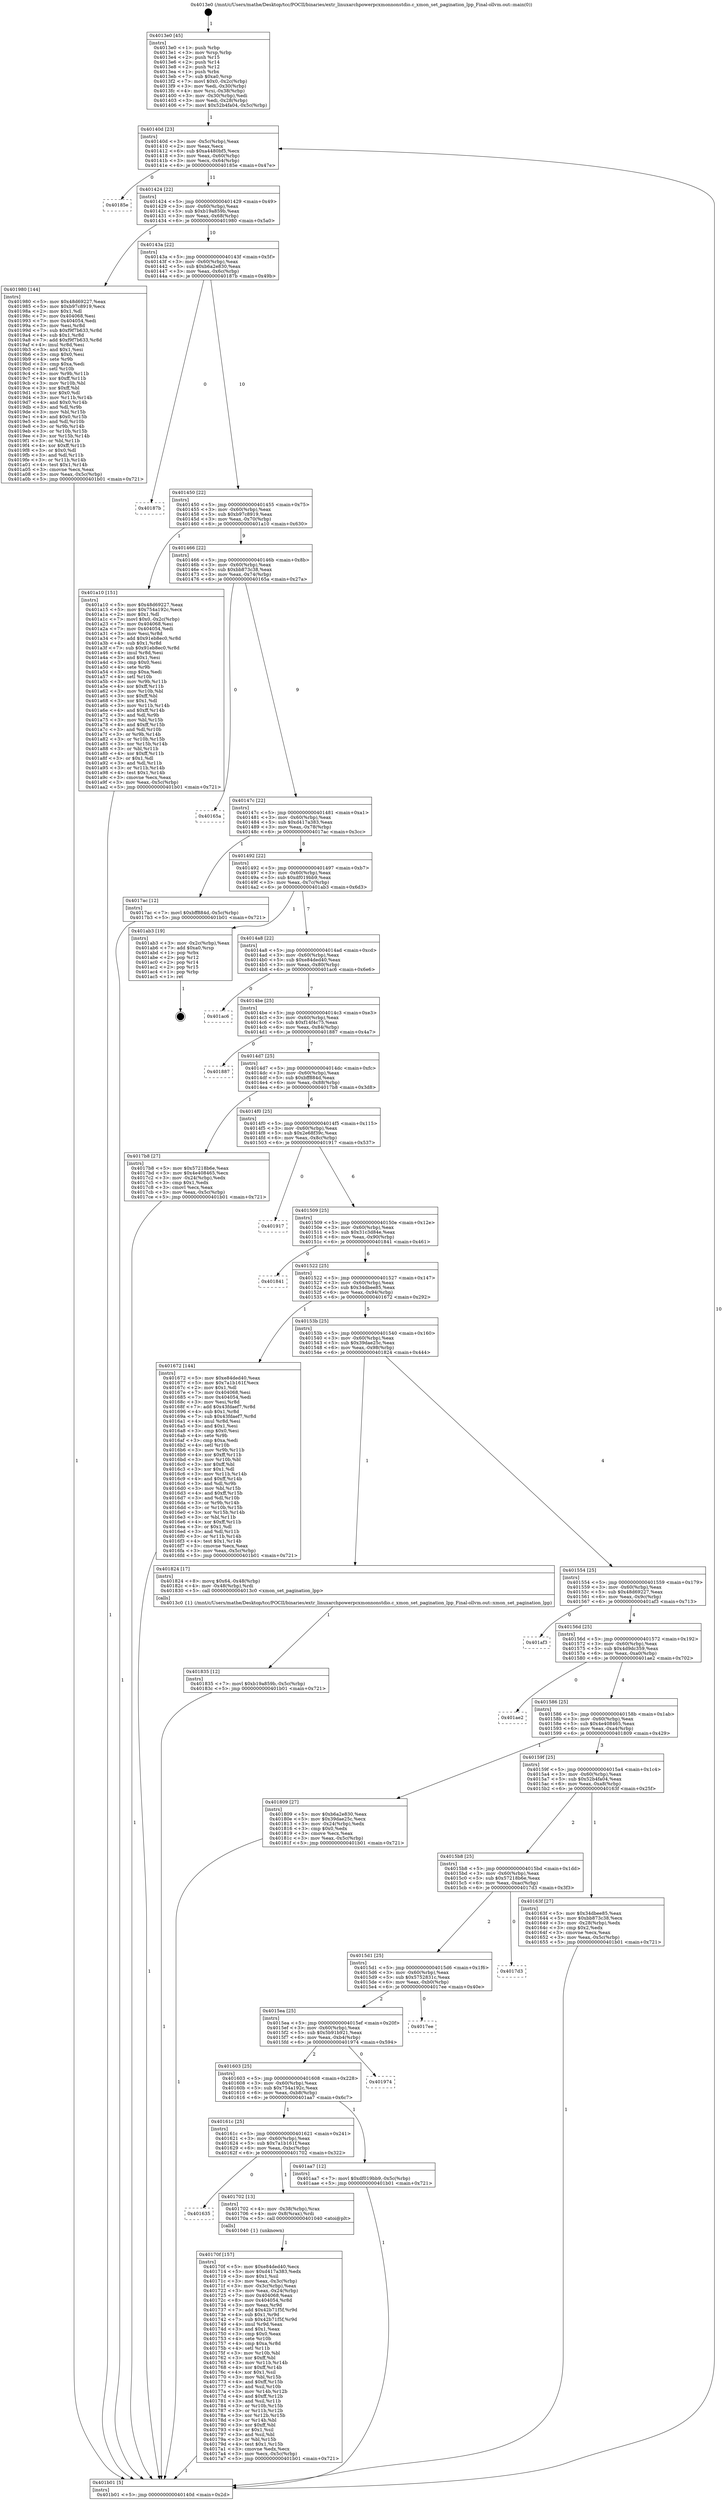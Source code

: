 digraph "0x4013e0" {
  label = "0x4013e0 (/mnt/c/Users/mathe/Desktop/tcc/POCII/binaries/extr_linuxarchpowerpcxmonnonstdio.c_xmon_set_pagination_lpp_Final-ollvm.out::main(0))"
  labelloc = "t"
  node[shape=record]

  Entry [label="",width=0.3,height=0.3,shape=circle,fillcolor=black,style=filled]
  "0x40140d" [label="{
     0x40140d [23]\l
     | [instrs]\l
     &nbsp;&nbsp;0x40140d \<+3\>: mov -0x5c(%rbp),%eax\l
     &nbsp;&nbsp;0x401410 \<+2\>: mov %eax,%ecx\l
     &nbsp;&nbsp;0x401412 \<+6\>: sub $0xa4480bf5,%ecx\l
     &nbsp;&nbsp;0x401418 \<+3\>: mov %eax,-0x60(%rbp)\l
     &nbsp;&nbsp;0x40141b \<+3\>: mov %ecx,-0x64(%rbp)\l
     &nbsp;&nbsp;0x40141e \<+6\>: je 000000000040185e \<main+0x47e\>\l
  }"]
  "0x40185e" [label="{
     0x40185e\l
  }", style=dashed]
  "0x401424" [label="{
     0x401424 [22]\l
     | [instrs]\l
     &nbsp;&nbsp;0x401424 \<+5\>: jmp 0000000000401429 \<main+0x49\>\l
     &nbsp;&nbsp;0x401429 \<+3\>: mov -0x60(%rbp),%eax\l
     &nbsp;&nbsp;0x40142c \<+5\>: sub $0xb19a859b,%eax\l
     &nbsp;&nbsp;0x401431 \<+3\>: mov %eax,-0x68(%rbp)\l
     &nbsp;&nbsp;0x401434 \<+6\>: je 0000000000401980 \<main+0x5a0\>\l
  }"]
  Exit [label="",width=0.3,height=0.3,shape=circle,fillcolor=black,style=filled,peripheries=2]
  "0x401980" [label="{
     0x401980 [144]\l
     | [instrs]\l
     &nbsp;&nbsp;0x401980 \<+5\>: mov $0x48d69227,%eax\l
     &nbsp;&nbsp;0x401985 \<+5\>: mov $0xb97c8919,%ecx\l
     &nbsp;&nbsp;0x40198a \<+2\>: mov $0x1,%dl\l
     &nbsp;&nbsp;0x40198c \<+7\>: mov 0x404068,%esi\l
     &nbsp;&nbsp;0x401993 \<+7\>: mov 0x404054,%edi\l
     &nbsp;&nbsp;0x40199a \<+3\>: mov %esi,%r8d\l
     &nbsp;&nbsp;0x40199d \<+7\>: sub $0xf9f7b633,%r8d\l
     &nbsp;&nbsp;0x4019a4 \<+4\>: sub $0x1,%r8d\l
     &nbsp;&nbsp;0x4019a8 \<+7\>: add $0xf9f7b633,%r8d\l
     &nbsp;&nbsp;0x4019af \<+4\>: imul %r8d,%esi\l
     &nbsp;&nbsp;0x4019b3 \<+3\>: and $0x1,%esi\l
     &nbsp;&nbsp;0x4019b6 \<+3\>: cmp $0x0,%esi\l
     &nbsp;&nbsp;0x4019b9 \<+4\>: sete %r9b\l
     &nbsp;&nbsp;0x4019bd \<+3\>: cmp $0xa,%edi\l
     &nbsp;&nbsp;0x4019c0 \<+4\>: setl %r10b\l
     &nbsp;&nbsp;0x4019c4 \<+3\>: mov %r9b,%r11b\l
     &nbsp;&nbsp;0x4019c7 \<+4\>: xor $0xff,%r11b\l
     &nbsp;&nbsp;0x4019cb \<+3\>: mov %r10b,%bl\l
     &nbsp;&nbsp;0x4019ce \<+3\>: xor $0xff,%bl\l
     &nbsp;&nbsp;0x4019d1 \<+3\>: xor $0x0,%dl\l
     &nbsp;&nbsp;0x4019d4 \<+3\>: mov %r11b,%r14b\l
     &nbsp;&nbsp;0x4019d7 \<+4\>: and $0x0,%r14b\l
     &nbsp;&nbsp;0x4019db \<+3\>: and %dl,%r9b\l
     &nbsp;&nbsp;0x4019de \<+3\>: mov %bl,%r15b\l
     &nbsp;&nbsp;0x4019e1 \<+4\>: and $0x0,%r15b\l
     &nbsp;&nbsp;0x4019e5 \<+3\>: and %dl,%r10b\l
     &nbsp;&nbsp;0x4019e8 \<+3\>: or %r9b,%r14b\l
     &nbsp;&nbsp;0x4019eb \<+3\>: or %r10b,%r15b\l
     &nbsp;&nbsp;0x4019ee \<+3\>: xor %r15b,%r14b\l
     &nbsp;&nbsp;0x4019f1 \<+3\>: or %bl,%r11b\l
     &nbsp;&nbsp;0x4019f4 \<+4\>: xor $0xff,%r11b\l
     &nbsp;&nbsp;0x4019f8 \<+3\>: or $0x0,%dl\l
     &nbsp;&nbsp;0x4019fb \<+3\>: and %dl,%r11b\l
     &nbsp;&nbsp;0x4019fe \<+3\>: or %r11b,%r14b\l
     &nbsp;&nbsp;0x401a01 \<+4\>: test $0x1,%r14b\l
     &nbsp;&nbsp;0x401a05 \<+3\>: cmovne %ecx,%eax\l
     &nbsp;&nbsp;0x401a08 \<+3\>: mov %eax,-0x5c(%rbp)\l
     &nbsp;&nbsp;0x401a0b \<+5\>: jmp 0000000000401b01 \<main+0x721\>\l
  }"]
  "0x40143a" [label="{
     0x40143a [22]\l
     | [instrs]\l
     &nbsp;&nbsp;0x40143a \<+5\>: jmp 000000000040143f \<main+0x5f\>\l
     &nbsp;&nbsp;0x40143f \<+3\>: mov -0x60(%rbp),%eax\l
     &nbsp;&nbsp;0x401442 \<+5\>: sub $0xb6a2e830,%eax\l
     &nbsp;&nbsp;0x401447 \<+3\>: mov %eax,-0x6c(%rbp)\l
     &nbsp;&nbsp;0x40144a \<+6\>: je 000000000040187b \<main+0x49b\>\l
  }"]
  "0x401835" [label="{
     0x401835 [12]\l
     | [instrs]\l
     &nbsp;&nbsp;0x401835 \<+7\>: movl $0xb19a859b,-0x5c(%rbp)\l
     &nbsp;&nbsp;0x40183c \<+5\>: jmp 0000000000401b01 \<main+0x721\>\l
  }"]
  "0x40187b" [label="{
     0x40187b\l
  }", style=dashed]
  "0x401450" [label="{
     0x401450 [22]\l
     | [instrs]\l
     &nbsp;&nbsp;0x401450 \<+5\>: jmp 0000000000401455 \<main+0x75\>\l
     &nbsp;&nbsp;0x401455 \<+3\>: mov -0x60(%rbp),%eax\l
     &nbsp;&nbsp;0x401458 \<+5\>: sub $0xb97c8919,%eax\l
     &nbsp;&nbsp;0x40145d \<+3\>: mov %eax,-0x70(%rbp)\l
     &nbsp;&nbsp;0x401460 \<+6\>: je 0000000000401a10 \<main+0x630\>\l
  }"]
  "0x40170f" [label="{
     0x40170f [157]\l
     | [instrs]\l
     &nbsp;&nbsp;0x40170f \<+5\>: mov $0xe84ded40,%ecx\l
     &nbsp;&nbsp;0x401714 \<+5\>: mov $0xd417a383,%edx\l
     &nbsp;&nbsp;0x401719 \<+3\>: mov $0x1,%sil\l
     &nbsp;&nbsp;0x40171c \<+3\>: mov %eax,-0x3c(%rbp)\l
     &nbsp;&nbsp;0x40171f \<+3\>: mov -0x3c(%rbp),%eax\l
     &nbsp;&nbsp;0x401722 \<+3\>: mov %eax,-0x24(%rbp)\l
     &nbsp;&nbsp;0x401725 \<+7\>: mov 0x404068,%eax\l
     &nbsp;&nbsp;0x40172c \<+8\>: mov 0x404054,%r8d\l
     &nbsp;&nbsp;0x401734 \<+3\>: mov %eax,%r9d\l
     &nbsp;&nbsp;0x401737 \<+7\>: add $0x42b71f5f,%r9d\l
     &nbsp;&nbsp;0x40173e \<+4\>: sub $0x1,%r9d\l
     &nbsp;&nbsp;0x401742 \<+7\>: sub $0x42b71f5f,%r9d\l
     &nbsp;&nbsp;0x401749 \<+4\>: imul %r9d,%eax\l
     &nbsp;&nbsp;0x40174d \<+3\>: and $0x1,%eax\l
     &nbsp;&nbsp;0x401750 \<+3\>: cmp $0x0,%eax\l
     &nbsp;&nbsp;0x401753 \<+4\>: sete %r10b\l
     &nbsp;&nbsp;0x401757 \<+4\>: cmp $0xa,%r8d\l
     &nbsp;&nbsp;0x40175b \<+4\>: setl %r11b\l
     &nbsp;&nbsp;0x40175f \<+3\>: mov %r10b,%bl\l
     &nbsp;&nbsp;0x401762 \<+3\>: xor $0xff,%bl\l
     &nbsp;&nbsp;0x401765 \<+3\>: mov %r11b,%r14b\l
     &nbsp;&nbsp;0x401768 \<+4\>: xor $0xff,%r14b\l
     &nbsp;&nbsp;0x40176c \<+4\>: xor $0x1,%sil\l
     &nbsp;&nbsp;0x401770 \<+3\>: mov %bl,%r15b\l
     &nbsp;&nbsp;0x401773 \<+4\>: and $0xff,%r15b\l
     &nbsp;&nbsp;0x401777 \<+3\>: and %sil,%r10b\l
     &nbsp;&nbsp;0x40177a \<+3\>: mov %r14b,%r12b\l
     &nbsp;&nbsp;0x40177d \<+4\>: and $0xff,%r12b\l
     &nbsp;&nbsp;0x401781 \<+3\>: and %sil,%r11b\l
     &nbsp;&nbsp;0x401784 \<+3\>: or %r10b,%r15b\l
     &nbsp;&nbsp;0x401787 \<+3\>: or %r11b,%r12b\l
     &nbsp;&nbsp;0x40178a \<+3\>: xor %r12b,%r15b\l
     &nbsp;&nbsp;0x40178d \<+3\>: or %r14b,%bl\l
     &nbsp;&nbsp;0x401790 \<+3\>: xor $0xff,%bl\l
     &nbsp;&nbsp;0x401793 \<+4\>: or $0x1,%sil\l
     &nbsp;&nbsp;0x401797 \<+3\>: and %sil,%bl\l
     &nbsp;&nbsp;0x40179a \<+3\>: or %bl,%r15b\l
     &nbsp;&nbsp;0x40179d \<+4\>: test $0x1,%r15b\l
     &nbsp;&nbsp;0x4017a1 \<+3\>: cmovne %edx,%ecx\l
     &nbsp;&nbsp;0x4017a4 \<+3\>: mov %ecx,-0x5c(%rbp)\l
     &nbsp;&nbsp;0x4017a7 \<+5\>: jmp 0000000000401b01 \<main+0x721\>\l
  }"]
  "0x401a10" [label="{
     0x401a10 [151]\l
     | [instrs]\l
     &nbsp;&nbsp;0x401a10 \<+5\>: mov $0x48d69227,%eax\l
     &nbsp;&nbsp;0x401a15 \<+5\>: mov $0x754a192c,%ecx\l
     &nbsp;&nbsp;0x401a1a \<+2\>: mov $0x1,%dl\l
     &nbsp;&nbsp;0x401a1c \<+7\>: movl $0x0,-0x2c(%rbp)\l
     &nbsp;&nbsp;0x401a23 \<+7\>: mov 0x404068,%esi\l
     &nbsp;&nbsp;0x401a2a \<+7\>: mov 0x404054,%edi\l
     &nbsp;&nbsp;0x401a31 \<+3\>: mov %esi,%r8d\l
     &nbsp;&nbsp;0x401a34 \<+7\>: add $0x91eb8ec0,%r8d\l
     &nbsp;&nbsp;0x401a3b \<+4\>: sub $0x1,%r8d\l
     &nbsp;&nbsp;0x401a3f \<+7\>: sub $0x91eb8ec0,%r8d\l
     &nbsp;&nbsp;0x401a46 \<+4\>: imul %r8d,%esi\l
     &nbsp;&nbsp;0x401a4a \<+3\>: and $0x1,%esi\l
     &nbsp;&nbsp;0x401a4d \<+3\>: cmp $0x0,%esi\l
     &nbsp;&nbsp;0x401a50 \<+4\>: sete %r9b\l
     &nbsp;&nbsp;0x401a54 \<+3\>: cmp $0xa,%edi\l
     &nbsp;&nbsp;0x401a57 \<+4\>: setl %r10b\l
     &nbsp;&nbsp;0x401a5b \<+3\>: mov %r9b,%r11b\l
     &nbsp;&nbsp;0x401a5e \<+4\>: xor $0xff,%r11b\l
     &nbsp;&nbsp;0x401a62 \<+3\>: mov %r10b,%bl\l
     &nbsp;&nbsp;0x401a65 \<+3\>: xor $0xff,%bl\l
     &nbsp;&nbsp;0x401a68 \<+3\>: xor $0x1,%dl\l
     &nbsp;&nbsp;0x401a6b \<+3\>: mov %r11b,%r14b\l
     &nbsp;&nbsp;0x401a6e \<+4\>: and $0xff,%r14b\l
     &nbsp;&nbsp;0x401a72 \<+3\>: and %dl,%r9b\l
     &nbsp;&nbsp;0x401a75 \<+3\>: mov %bl,%r15b\l
     &nbsp;&nbsp;0x401a78 \<+4\>: and $0xff,%r15b\l
     &nbsp;&nbsp;0x401a7c \<+3\>: and %dl,%r10b\l
     &nbsp;&nbsp;0x401a7f \<+3\>: or %r9b,%r14b\l
     &nbsp;&nbsp;0x401a82 \<+3\>: or %r10b,%r15b\l
     &nbsp;&nbsp;0x401a85 \<+3\>: xor %r15b,%r14b\l
     &nbsp;&nbsp;0x401a88 \<+3\>: or %bl,%r11b\l
     &nbsp;&nbsp;0x401a8b \<+4\>: xor $0xff,%r11b\l
     &nbsp;&nbsp;0x401a8f \<+3\>: or $0x1,%dl\l
     &nbsp;&nbsp;0x401a92 \<+3\>: and %dl,%r11b\l
     &nbsp;&nbsp;0x401a95 \<+3\>: or %r11b,%r14b\l
     &nbsp;&nbsp;0x401a98 \<+4\>: test $0x1,%r14b\l
     &nbsp;&nbsp;0x401a9c \<+3\>: cmovne %ecx,%eax\l
     &nbsp;&nbsp;0x401a9f \<+3\>: mov %eax,-0x5c(%rbp)\l
     &nbsp;&nbsp;0x401aa2 \<+5\>: jmp 0000000000401b01 \<main+0x721\>\l
  }"]
  "0x401466" [label="{
     0x401466 [22]\l
     | [instrs]\l
     &nbsp;&nbsp;0x401466 \<+5\>: jmp 000000000040146b \<main+0x8b\>\l
     &nbsp;&nbsp;0x40146b \<+3\>: mov -0x60(%rbp),%eax\l
     &nbsp;&nbsp;0x40146e \<+5\>: sub $0xbb873c38,%eax\l
     &nbsp;&nbsp;0x401473 \<+3\>: mov %eax,-0x74(%rbp)\l
     &nbsp;&nbsp;0x401476 \<+6\>: je 000000000040165a \<main+0x27a\>\l
  }"]
  "0x401635" [label="{
     0x401635\l
  }", style=dashed]
  "0x40165a" [label="{
     0x40165a\l
  }", style=dashed]
  "0x40147c" [label="{
     0x40147c [22]\l
     | [instrs]\l
     &nbsp;&nbsp;0x40147c \<+5\>: jmp 0000000000401481 \<main+0xa1\>\l
     &nbsp;&nbsp;0x401481 \<+3\>: mov -0x60(%rbp),%eax\l
     &nbsp;&nbsp;0x401484 \<+5\>: sub $0xd417a383,%eax\l
     &nbsp;&nbsp;0x401489 \<+3\>: mov %eax,-0x78(%rbp)\l
     &nbsp;&nbsp;0x40148c \<+6\>: je 00000000004017ac \<main+0x3cc\>\l
  }"]
  "0x401702" [label="{
     0x401702 [13]\l
     | [instrs]\l
     &nbsp;&nbsp;0x401702 \<+4\>: mov -0x38(%rbp),%rax\l
     &nbsp;&nbsp;0x401706 \<+4\>: mov 0x8(%rax),%rdi\l
     &nbsp;&nbsp;0x40170a \<+5\>: call 0000000000401040 \<atoi@plt\>\l
     | [calls]\l
     &nbsp;&nbsp;0x401040 \{1\} (unknown)\l
  }"]
  "0x4017ac" [label="{
     0x4017ac [12]\l
     | [instrs]\l
     &nbsp;&nbsp;0x4017ac \<+7\>: movl $0xbff884d,-0x5c(%rbp)\l
     &nbsp;&nbsp;0x4017b3 \<+5\>: jmp 0000000000401b01 \<main+0x721\>\l
  }"]
  "0x401492" [label="{
     0x401492 [22]\l
     | [instrs]\l
     &nbsp;&nbsp;0x401492 \<+5\>: jmp 0000000000401497 \<main+0xb7\>\l
     &nbsp;&nbsp;0x401497 \<+3\>: mov -0x60(%rbp),%eax\l
     &nbsp;&nbsp;0x40149a \<+5\>: sub $0xdf019bb9,%eax\l
     &nbsp;&nbsp;0x40149f \<+3\>: mov %eax,-0x7c(%rbp)\l
     &nbsp;&nbsp;0x4014a2 \<+6\>: je 0000000000401ab3 \<main+0x6d3\>\l
  }"]
  "0x40161c" [label="{
     0x40161c [25]\l
     | [instrs]\l
     &nbsp;&nbsp;0x40161c \<+5\>: jmp 0000000000401621 \<main+0x241\>\l
     &nbsp;&nbsp;0x401621 \<+3\>: mov -0x60(%rbp),%eax\l
     &nbsp;&nbsp;0x401624 \<+5\>: sub $0x7a1b161f,%eax\l
     &nbsp;&nbsp;0x401629 \<+6\>: mov %eax,-0xbc(%rbp)\l
     &nbsp;&nbsp;0x40162f \<+6\>: je 0000000000401702 \<main+0x322\>\l
  }"]
  "0x401ab3" [label="{
     0x401ab3 [19]\l
     | [instrs]\l
     &nbsp;&nbsp;0x401ab3 \<+3\>: mov -0x2c(%rbp),%eax\l
     &nbsp;&nbsp;0x401ab6 \<+7\>: add $0xa0,%rsp\l
     &nbsp;&nbsp;0x401abd \<+1\>: pop %rbx\l
     &nbsp;&nbsp;0x401abe \<+2\>: pop %r12\l
     &nbsp;&nbsp;0x401ac0 \<+2\>: pop %r14\l
     &nbsp;&nbsp;0x401ac2 \<+2\>: pop %r15\l
     &nbsp;&nbsp;0x401ac4 \<+1\>: pop %rbp\l
     &nbsp;&nbsp;0x401ac5 \<+1\>: ret\l
  }"]
  "0x4014a8" [label="{
     0x4014a8 [22]\l
     | [instrs]\l
     &nbsp;&nbsp;0x4014a8 \<+5\>: jmp 00000000004014ad \<main+0xcd\>\l
     &nbsp;&nbsp;0x4014ad \<+3\>: mov -0x60(%rbp),%eax\l
     &nbsp;&nbsp;0x4014b0 \<+5\>: sub $0xe84ded40,%eax\l
     &nbsp;&nbsp;0x4014b5 \<+3\>: mov %eax,-0x80(%rbp)\l
     &nbsp;&nbsp;0x4014b8 \<+6\>: je 0000000000401ac6 \<main+0x6e6\>\l
  }"]
  "0x401aa7" [label="{
     0x401aa7 [12]\l
     | [instrs]\l
     &nbsp;&nbsp;0x401aa7 \<+7\>: movl $0xdf019bb9,-0x5c(%rbp)\l
     &nbsp;&nbsp;0x401aae \<+5\>: jmp 0000000000401b01 \<main+0x721\>\l
  }"]
  "0x401ac6" [label="{
     0x401ac6\l
  }", style=dashed]
  "0x4014be" [label="{
     0x4014be [25]\l
     | [instrs]\l
     &nbsp;&nbsp;0x4014be \<+5\>: jmp 00000000004014c3 \<main+0xe3\>\l
     &nbsp;&nbsp;0x4014c3 \<+3\>: mov -0x60(%rbp),%eax\l
     &nbsp;&nbsp;0x4014c6 \<+5\>: sub $0xf14f4c75,%eax\l
     &nbsp;&nbsp;0x4014cb \<+6\>: mov %eax,-0x84(%rbp)\l
     &nbsp;&nbsp;0x4014d1 \<+6\>: je 0000000000401887 \<main+0x4a7\>\l
  }"]
  "0x401603" [label="{
     0x401603 [25]\l
     | [instrs]\l
     &nbsp;&nbsp;0x401603 \<+5\>: jmp 0000000000401608 \<main+0x228\>\l
     &nbsp;&nbsp;0x401608 \<+3\>: mov -0x60(%rbp),%eax\l
     &nbsp;&nbsp;0x40160b \<+5\>: sub $0x754a192c,%eax\l
     &nbsp;&nbsp;0x401610 \<+6\>: mov %eax,-0xb8(%rbp)\l
     &nbsp;&nbsp;0x401616 \<+6\>: je 0000000000401aa7 \<main+0x6c7\>\l
  }"]
  "0x401887" [label="{
     0x401887\l
  }", style=dashed]
  "0x4014d7" [label="{
     0x4014d7 [25]\l
     | [instrs]\l
     &nbsp;&nbsp;0x4014d7 \<+5\>: jmp 00000000004014dc \<main+0xfc\>\l
     &nbsp;&nbsp;0x4014dc \<+3\>: mov -0x60(%rbp),%eax\l
     &nbsp;&nbsp;0x4014df \<+5\>: sub $0xbff884d,%eax\l
     &nbsp;&nbsp;0x4014e4 \<+6\>: mov %eax,-0x88(%rbp)\l
     &nbsp;&nbsp;0x4014ea \<+6\>: je 00000000004017b8 \<main+0x3d8\>\l
  }"]
  "0x401974" [label="{
     0x401974\l
  }", style=dashed]
  "0x4017b8" [label="{
     0x4017b8 [27]\l
     | [instrs]\l
     &nbsp;&nbsp;0x4017b8 \<+5\>: mov $0x57218b6e,%eax\l
     &nbsp;&nbsp;0x4017bd \<+5\>: mov $0x4e408465,%ecx\l
     &nbsp;&nbsp;0x4017c2 \<+3\>: mov -0x24(%rbp),%edx\l
     &nbsp;&nbsp;0x4017c5 \<+3\>: cmp $0x1,%edx\l
     &nbsp;&nbsp;0x4017c8 \<+3\>: cmovl %ecx,%eax\l
     &nbsp;&nbsp;0x4017cb \<+3\>: mov %eax,-0x5c(%rbp)\l
     &nbsp;&nbsp;0x4017ce \<+5\>: jmp 0000000000401b01 \<main+0x721\>\l
  }"]
  "0x4014f0" [label="{
     0x4014f0 [25]\l
     | [instrs]\l
     &nbsp;&nbsp;0x4014f0 \<+5\>: jmp 00000000004014f5 \<main+0x115\>\l
     &nbsp;&nbsp;0x4014f5 \<+3\>: mov -0x60(%rbp),%eax\l
     &nbsp;&nbsp;0x4014f8 \<+5\>: sub $0x2e68f39c,%eax\l
     &nbsp;&nbsp;0x4014fd \<+6\>: mov %eax,-0x8c(%rbp)\l
     &nbsp;&nbsp;0x401503 \<+6\>: je 0000000000401917 \<main+0x537\>\l
  }"]
  "0x4015ea" [label="{
     0x4015ea [25]\l
     | [instrs]\l
     &nbsp;&nbsp;0x4015ea \<+5\>: jmp 00000000004015ef \<main+0x20f\>\l
     &nbsp;&nbsp;0x4015ef \<+3\>: mov -0x60(%rbp),%eax\l
     &nbsp;&nbsp;0x4015f2 \<+5\>: sub $0x5b91b921,%eax\l
     &nbsp;&nbsp;0x4015f7 \<+6\>: mov %eax,-0xb4(%rbp)\l
     &nbsp;&nbsp;0x4015fd \<+6\>: je 0000000000401974 \<main+0x594\>\l
  }"]
  "0x401917" [label="{
     0x401917\l
  }", style=dashed]
  "0x401509" [label="{
     0x401509 [25]\l
     | [instrs]\l
     &nbsp;&nbsp;0x401509 \<+5\>: jmp 000000000040150e \<main+0x12e\>\l
     &nbsp;&nbsp;0x40150e \<+3\>: mov -0x60(%rbp),%eax\l
     &nbsp;&nbsp;0x401511 \<+5\>: sub $0x31c3d84e,%eax\l
     &nbsp;&nbsp;0x401516 \<+6\>: mov %eax,-0x90(%rbp)\l
     &nbsp;&nbsp;0x40151c \<+6\>: je 0000000000401841 \<main+0x461\>\l
  }"]
  "0x4017ee" [label="{
     0x4017ee\l
  }", style=dashed]
  "0x401841" [label="{
     0x401841\l
  }", style=dashed]
  "0x401522" [label="{
     0x401522 [25]\l
     | [instrs]\l
     &nbsp;&nbsp;0x401522 \<+5\>: jmp 0000000000401527 \<main+0x147\>\l
     &nbsp;&nbsp;0x401527 \<+3\>: mov -0x60(%rbp),%eax\l
     &nbsp;&nbsp;0x40152a \<+5\>: sub $0x34dbee85,%eax\l
     &nbsp;&nbsp;0x40152f \<+6\>: mov %eax,-0x94(%rbp)\l
     &nbsp;&nbsp;0x401535 \<+6\>: je 0000000000401672 \<main+0x292\>\l
  }"]
  "0x4015d1" [label="{
     0x4015d1 [25]\l
     | [instrs]\l
     &nbsp;&nbsp;0x4015d1 \<+5\>: jmp 00000000004015d6 \<main+0x1f6\>\l
     &nbsp;&nbsp;0x4015d6 \<+3\>: mov -0x60(%rbp),%eax\l
     &nbsp;&nbsp;0x4015d9 \<+5\>: sub $0x5752831c,%eax\l
     &nbsp;&nbsp;0x4015de \<+6\>: mov %eax,-0xb0(%rbp)\l
     &nbsp;&nbsp;0x4015e4 \<+6\>: je 00000000004017ee \<main+0x40e\>\l
  }"]
  "0x401672" [label="{
     0x401672 [144]\l
     | [instrs]\l
     &nbsp;&nbsp;0x401672 \<+5\>: mov $0xe84ded40,%eax\l
     &nbsp;&nbsp;0x401677 \<+5\>: mov $0x7a1b161f,%ecx\l
     &nbsp;&nbsp;0x40167c \<+2\>: mov $0x1,%dl\l
     &nbsp;&nbsp;0x40167e \<+7\>: mov 0x404068,%esi\l
     &nbsp;&nbsp;0x401685 \<+7\>: mov 0x404054,%edi\l
     &nbsp;&nbsp;0x40168c \<+3\>: mov %esi,%r8d\l
     &nbsp;&nbsp;0x40168f \<+7\>: add $0x43fdaef7,%r8d\l
     &nbsp;&nbsp;0x401696 \<+4\>: sub $0x1,%r8d\l
     &nbsp;&nbsp;0x40169a \<+7\>: sub $0x43fdaef7,%r8d\l
     &nbsp;&nbsp;0x4016a1 \<+4\>: imul %r8d,%esi\l
     &nbsp;&nbsp;0x4016a5 \<+3\>: and $0x1,%esi\l
     &nbsp;&nbsp;0x4016a8 \<+3\>: cmp $0x0,%esi\l
     &nbsp;&nbsp;0x4016ab \<+4\>: sete %r9b\l
     &nbsp;&nbsp;0x4016af \<+3\>: cmp $0xa,%edi\l
     &nbsp;&nbsp;0x4016b2 \<+4\>: setl %r10b\l
     &nbsp;&nbsp;0x4016b6 \<+3\>: mov %r9b,%r11b\l
     &nbsp;&nbsp;0x4016b9 \<+4\>: xor $0xff,%r11b\l
     &nbsp;&nbsp;0x4016bd \<+3\>: mov %r10b,%bl\l
     &nbsp;&nbsp;0x4016c0 \<+3\>: xor $0xff,%bl\l
     &nbsp;&nbsp;0x4016c3 \<+3\>: xor $0x1,%dl\l
     &nbsp;&nbsp;0x4016c6 \<+3\>: mov %r11b,%r14b\l
     &nbsp;&nbsp;0x4016c9 \<+4\>: and $0xff,%r14b\l
     &nbsp;&nbsp;0x4016cd \<+3\>: and %dl,%r9b\l
     &nbsp;&nbsp;0x4016d0 \<+3\>: mov %bl,%r15b\l
     &nbsp;&nbsp;0x4016d3 \<+4\>: and $0xff,%r15b\l
     &nbsp;&nbsp;0x4016d7 \<+3\>: and %dl,%r10b\l
     &nbsp;&nbsp;0x4016da \<+3\>: or %r9b,%r14b\l
     &nbsp;&nbsp;0x4016dd \<+3\>: or %r10b,%r15b\l
     &nbsp;&nbsp;0x4016e0 \<+3\>: xor %r15b,%r14b\l
     &nbsp;&nbsp;0x4016e3 \<+3\>: or %bl,%r11b\l
     &nbsp;&nbsp;0x4016e6 \<+4\>: xor $0xff,%r11b\l
     &nbsp;&nbsp;0x4016ea \<+3\>: or $0x1,%dl\l
     &nbsp;&nbsp;0x4016ed \<+3\>: and %dl,%r11b\l
     &nbsp;&nbsp;0x4016f0 \<+3\>: or %r11b,%r14b\l
     &nbsp;&nbsp;0x4016f3 \<+4\>: test $0x1,%r14b\l
     &nbsp;&nbsp;0x4016f7 \<+3\>: cmovne %ecx,%eax\l
     &nbsp;&nbsp;0x4016fa \<+3\>: mov %eax,-0x5c(%rbp)\l
     &nbsp;&nbsp;0x4016fd \<+5\>: jmp 0000000000401b01 \<main+0x721\>\l
  }"]
  "0x40153b" [label="{
     0x40153b [25]\l
     | [instrs]\l
     &nbsp;&nbsp;0x40153b \<+5\>: jmp 0000000000401540 \<main+0x160\>\l
     &nbsp;&nbsp;0x401540 \<+3\>: mov -0x60(%rbp),%eax\l
     &nbsp;&nbsp;0x401543 \<+5\>: sub $0x39dae25c,%eax\l
     &nbsp;&nbsp;0x401548 \<+6\>: mov %eax,-0x98(%rbp)\l
     &nbsp;&nbsp;0x40154e \<+6\>: je 0000000000401824 \<main+0x444\>\l
  }"]
  "0x4017d3" [label="{
     0x4017d3\l
  }", style=dashed]
  "0x401824" [label="{
     0x401824 [17]\l
     | [instrs]\l
     &nbsp;&nbsp;0x401824 \<+8\>: movq $0x64,-0x48(%rbp)\l
     &nbsp;&nbsp;0x40182c \<+4\>: mov -0x48(%rbp),%rdi\l
     &nbsp;&nbsp;0x401830 \<+5\>: call 00000000004013c0 \<xmon_set_pagination_lpp\>\l
     | [calls]\l
     &nbsp;&nbsp;0x4013c0 \{1\} (/mnt/c/Users/mathe/Desktop/tcc/POCII/binaries/extr_linuxarchpowerpcxmonnonstdio.c_xmon_set_pagination_lpp_Final-ollvm.out::xmon_set_pagination_lpp)\l
  }"]
  "0x401554" [label="{
     0x401554 [25]\l
     | [instrs]\l
     &nbsp;&nbsp;0x401554 \<+5\>: jmp 0000000000401559 \<main+0x179\>\l
     &nbsp;&nbsp;0x401559 \<+3\>: mov -0x60(%rbp),%eax\l
     &nbsp;&nbsp;0x40155c \<+5\>: sub $0x48d69227,%eax\l
     &nbsp;&nbsp;0x401561 \<+6\>: mov %eax,-0x9c(%rbp)\l
     &nbsp;&nbsp;0x401567 \<+6\>: je 0000000000401af3 \<main+0x713\>\l
  }"]
  "0x4013e0" [label="{
     0x4013e0 [45]\l
     | [instrs]\l
     &nbsp;&nbsp;0x4013e0 \<+1\>: push %rbp\l
     &nbsp;&nbsp;0x4013e1 \<+3\>: mov %rsp,%rbp\l
     &nbsp;&nbsp;0x4013e4 \<+2\>: push %r15\l
     &nbsp;&nbsp;0x4013e6 \<+2\>: push %r14\l
     &nbsp;&nbsp;0x4013e8 \<+2\>: push %r12\l
     &nbsp;&nbsp;0x4013ea \<+1\>: push %rbx\l
     &nbsp;&nbsp;0x4013eb \<+7\>: sub $0xa0,%rsp\l
     &nbsp;&nbsp;0x4013f2 \<+7\>: movl $0x0,-0x2c(%rbp)\l
     &nbsp;&nbsp;0x4013f9 \<+3\>: mov %edi,-0x30(%rbp)\l
     &nbsp;&nbsp;0x4013fc \<+4\>: mov %rsi,-0x38(%rbp)\l
     &nbsp;&nbsp;0x401400 \<+3\>: mov -0x30(%rbp),%edi\l
     &nbsp;&nbsp;0x401403 \<+3\>: mov %edi,-0x28(%rbp)\l
     &nbsp;&nbsp;0x401406 \<+7\>: movl $0x52b4fa04,-0x5c(%rbp)\l
  }"]
  "0x401af3" [label="{
     0x401af3\l
  }", style=dashed]
  "0x40156d" [label="{
     0x40156d [25]\l
     | [instrs]\l
     &nbsp;&nbsp;0x40156d \<+5\>: jmp 0000000000401572 \<main+0x192\>\l
     &nbsp;&nbsp;0x401572 \<+3\>: mov -0x60(%rbp),%eax\l
     &nbsp;&nbsp;0x401575 \<+5\>: sub $0x4d9dc359,%eax\l
     &nbsp;&nbsp;0x40157a \<+6\>: mov %eax,-0xa0(%rbp)\l
     &nbsp;&nbsp;0x401580 \<+6\>: je 0000000000401ae2 \<main+0x702\>\l
  }"]
  "0x401b01" [label="{
     0x401b01 [5]\l
     | [instrs]\l
     &nbsp;&nbsp;0x401b01 \<+5\>: jmp 000000000040140d \<main+0x2d\>\l
  }"]
  "0x401ae2" [label="{
     0x401ae2\l
  }", style=dashed]
  "0x401586" [label="{
     0x401586 [25]\l
     | [instrs]\l
     &nbsp;&nbsp;0x401586 \<+5\>: jmp 000000000040158b \<main+0x1ab\>\l
     &nbsp;&nbsp;0x40158b \<+3\>: mov -0x60(%rbp),%eax\l
     &nbsp;&nbsp;0x40158e \<+5\>: sub $0x4e408465,%eax\l
     &nbsp;&nbsp;0x401593 \<+6\>: mov %eax,-0xa4(%rbp)\l
     &nbsp;&nbsp;0x401599 \<+6\>: je 0000000000401809 \<main+0x429\>\l
  }"]
  "0x4015b8" [label="{
     0x4015b8 [25]\l
     | [instrs]\l
     &nbsp;&nbsp;0x4015b8 \<+5\>: jmp 00000000004015bd \<main+0x1dd\>\l
     &nbsp;&nbsp;0x4015bd \<+3\>: mov -0x60(%rbp),%eax\l
     &nbsp;&nbsp;0x4015c0 \<+5\>: sub $0x57218b6e,%eax\l
     &nbsp;&nbsp;0x4015c5 \<+6\>: mov %eax,-0xac(%rbp)\l
     &nbsp;&nbsp;0x4015cb \<+6\>: je 00000000004017d3 \<main+0x3f3\>\l
  }"]
  "0x401809" [label="{
     0x401809 [27]\l
     | [instrs]\l
     &nbsp;&nbsp;0x401809 \<+5\>: mov $0xb6a2e830,%eax\l
     &nbsp;&nbsp;0x40180e \<+5\>: mov $0x39dae25c,%ecx\l
     &nbsp;&nbsp;0x401813 \<+3\>: mov -0x24(%rbp),%edx\l
     &nbsp;&nbsp;0x401816 \<+3\>: cmp $0x0,%edx\l
     &nbsp;&nbsp;0x401819 \<+3\>: cmove %ecx,%eax\l
     &nbsp;&nbsp;0x40181c \<+3\>: mov %eax,-0x5c(%rbp)\l
     &nbsp;&nbsp;0x40181f \<+5\>: jmp 0000000000401b01 \<main+0x721\>\l
  }"]
  "0x40159f" [label="{
     0x40159f [25]\l
     | [instrs]\l
     &nbsp;&nbsp;0x40159f \<+5\>: jmp 00000000004015a4 \<main+0x1c4\>\l
     &nbsp;&nbsp;0x4015a4 \<+3\>: mov -0x60(%rbp),%eax\l
     &nbsp;&nbsp;0x4015a7 \<+5\>: sub $0x52b4fa04,%eax\l
     &nbsp;&nbsp;0x4015ac \<+6\>: mov %eax,-0xa8(%rbp)\l
     &nbsp;&nbsp;0x4015b2 \<+6\>: je 000000000040163f \<main+0x25f\>\l
  }"]
  "0x40163f" [label="{
     0x40163f [27]\l
     | [instrs]\l
     &nbsp;&nbsp;0x40163f \<+5\>: mov $0x34dbee85,%eax\l
     &nbsp;&nbsp;0x401644 \<+5\>: mov $0xbb873c38,%ecx\l
     &nbsp;&nbsp;0x401649 \<+3\>: mov -0x28(%rbp),%edx\l
     &nbsp;&nbsp;0x40164c \<+3\>: cmp $0x2,%edx\l
     &nbsp;&nbsp;0x40164f \<+3\>: cmovne %ecx,%eax\l
     &nbsp;&nbsp;0x401652 \<+3\>: mov %eax,-0x5c(%rbp)\l
     &nbsp;&nbsp;0x401655 \<+5\>: jmp 0000000000401b01 \<main+0x721\>\l
  }"]
  Entry -> "0x4013e0" [label=" 1"]
  "0x40140d" -> "0x40185e" [label=" 0"]
  "0x40140d" -> "0x401424" [label=" 11"]
  "0x401ab3" -> Exit [label=" 1"]
  "0x401424" -> "0x401980" [label=" 1"]
  "0x401424" -> "0x40143a" [label=" 10"]
  "0x401aa7" -> "0x401b01" [label=" 1"]
  "0x40143a" -> "0x40187b" [label=" 0"]
  "0x40143a" -> "0x401450" [label=" 10"]
  "0x401a10" -> "0x401b01" [label=" 1"]
  "0x401450" -> "0x401a10" [label=" 1"]
  "0x401450" -> "0x401466" [label=" 9"]
  "0x401980" -> "0x401b01" [label=" 1"]
  "0x401466" -> "0x40165a" [label=" 0"]
  "0x401466" -> "0x40147c" [label=" 9"]
  "0x401835" -> "0x401b01" [label=" 1"]
  "0x40147c" -> "0x4017ac" [label=" 1"]
  "0x40147c" -> "0x401492" [label=" 8"]
  "0x401824" -> "0x401835" [label=" 1"]
  "0x401492" -> "0x401ab3" [label=" 1"]
  "0x401492" -> "0x4014a8" [label=" 7"]
  "0x4017b8" -> "0x401b01" [label=" 1"]
  "0x4014a8" -> "0x401ac6" [label=" 0"]
  "0x4014a8" -> "0x4014be" [label=" 7"]
  "0x4017ac" -> "0x401b01" [label=" 1"]
  "0x4014be" -> "0x401887" [label=" 0"]
  "0x4014be" -> "0x4014d7" [label=" 7"]
  "0x401702" -> "0x40170f" [label=" 1"]
  "0x4014d7" -> "0x4017b8" [label=" 1"]
  "0x4014d7" -> "0x4014f0" [label=" 6"]
  "0x40161c" -> "0x401635" [label=" 0"]
  "0x4014f0" -> "0x401917" [label=" 0"]
  "0x4014f0" -> "0x401509" [label=" 6"]
  "0x401809" -> "0x401b01" [label=" 1"]
  "0x401509" -> "0x401841" [label=" 0"]
  "0x401509" -> "0x401522" [label=" 6"]
  "0x401603" -> "0x40161c" [label=" 1"]
  "0x401522" -> "0x401672" [label=" 1"]
  "0x401522" -> "0x40153b" [label=" 5"]
  "0x40170f" -> "0x401b01" [label=" 1"]
  "0x40153b" -> "0x401824" [label=" 1"]
  "0x40153b" -> "0x401554" [label=" 4"]
  "0x4015ea" -> "0x401603" [label=" 2"]
  "0x401554" -> "0x401af3" [label=" 0"]
  "0x401554" -> "0x40156d" [label=" 4"]
  "0x40161c" -> "0x401702" [label=" 1"]
  "0x40156d" -> "0x401ae2" [label=" 0"]
  "0x40156d" -> "0x401586" [label=" 4"]
  "0x4015d1" -> "0x4015ea" [label=" 2"]
  "0x401586" -> "0x401809" [label=" 1"]
  "0x401586" -> "0x40159f" [label=" 3"]
  "0x4015d1" -> "0x4017ee" [label=" 0"]
  "0x40159f" -> "0x40163f" [label=" 1"]
  "0x40159f" -> "0x4015b8" [label=" 2"]
  "0x40163f" -> "0x401b01" [label=" 1"]
  "0x4013e0" -> "0x40140d" [label=" 1"]
  "0x401b01" -> "0x40140d" [label=" 10"]
  "0x401672" -> "0x401b01" [label=" 1"]
  "0x4015ea" -> "0x401974" [label=" 0"]
  "0x4015b8" -> "0x4017d3" [label=" 0"]
  "0x4015b8" -> "0x4015d1" [label=" 2"]
  "0x401603" -> "0x401aa7" [label=" 1"]
}
